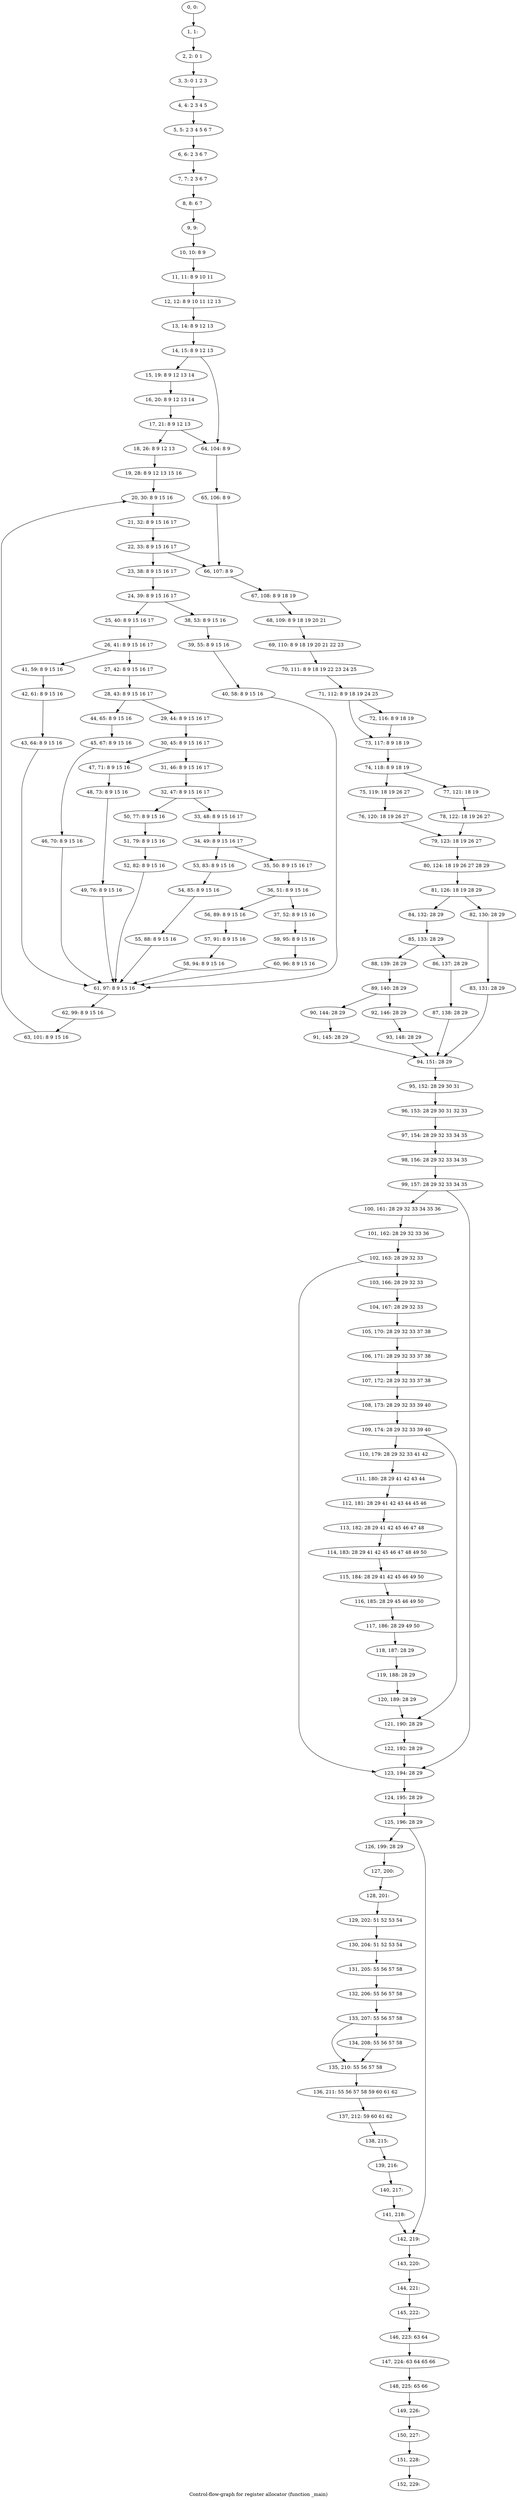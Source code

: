 digraph G {
graph [label="Control-flow-graph for register allocator (function _main)"]
0[label="0, 0: "];
1[label="1, 1: "];
2[label="2, 2: 0 1 "];
3[label="3, 3: 0 1 2 3 "];
4[label="4, 4: 2 3 4 5 "];
5[label="5, 5: 2 3 4 5 6 7 "];
6[label="6, 6: 2 3 6 7 "];
7[label="7, 7: 2 3 6 7 "];
8[label="8, 8: 6 7 "];
9[label="9, 9: "];
10[label="10, 10: 8 9 "];
11[label="11, 11: 8 9 10 11 "];
12[label="12, 12: 8 9 10 11 12 13 "];
13[label="13, 14: 8 9 12 13 "];
14[label="14, 15: 8 9 12 13 "];
15[label="15, 19: 8 9 12 13 14 "];
16[label="16, 20: 8 9 12 13 14 "];
17[label="17, 21: 8 9 12 13 "];
18[label="18, 26: 8 9 12 13 "];
19[label="19, 28: 8 9 12 13 15 16 "];
20[label="20, 30: 8 9 15 16 "];
21[label="21, 32: 8 9 15 16 17 "];
22[label="22, 33: 8 9 15 16 17 "];
23[label="23, 38: 8 9 15 16 17 "];
24[label="24, 39: 8 9 15 16 17 "];
25[label="25, 40: 8 9 15 16 17 "];
26[label="26, 41: 8 9 15 16 17 "];
27[label="27, 42: 8 9 15 16 17 "];
28[label="28, 43: 8 9 15 16 17 "];
29[label="29, 44: 8 9 15 16 17 "];
30[label="30, 45: 8 9 15 16 17 "];
31[label="31, 46: 8 9 15 16 17 "];
32[label="32, 47: 8 9 15 16 17 "];
33[label="33, 48: 8 9 15 16 17 "];
34[label="34, 49: 8 9 15 16 17 "];
35[label="35, 50: 8 9 15 16 17 "];
36[label="36, 51: 8 9 15 16 "];
37[label="37, 52: 8 9 15 16 "];
38[label="38, 53: 8 9 15 16 "];
39[label="39, 55: 8 9 15 16 "];
40[label="40, 58: 8 9 15 16 "];
41[label="41, 59: 8 9 15 16 "];
42[label="42, 61: 8 9 15 16 "];
43[label="43, 64: 8 9 15 16 "];
44[label="44, 65: 8 9 15 16 "];
45[label="45, 67: 8 9 15 16 "];
46[label="46, 70: 8 9 15 16 "];
47[label="47, 71: 8 9 15 16 "];
48[label="48, 73: 8 9 15 16 "];
49[label="49, 76: 8 9 15 16 "];
50[label="50, 77: 8 9 15 16 "];
51[label="51, 79: 8 9 15 16 "];
52[label="52, 82: 8 9 15 16 "];
53[label="53, 83: 8 9 15 16 "];
54[label="54, 85: 8 9 15 16 "];
55[label="55, 88: 8 9 15 16 "];
56[label="56, 89: 8 9 15 16 "];
57[label="57, 91: 8 9 15 16 "];
58[label="58, 94: 8 9 15 16 "];
59[label="59, 95: 8 9 15 16 "];
60[label="60, 96: 8 9 15 16 "];
61[label="61, 97: 8 9 15 16 "];
62[label="62, 99: 8 9 15 16 "];
63[label="63, 101: 8 9 15 16 "];
64[label="64, 104: 8 9 "];
65[label="65, 106: 8 9 "];
66[label="66, 107: 8 9 "];
67[label="67, 108: 8 9 18 19 "];
68[label="68, 109: 8 9 18 19 20 21 "];
69[label="69, 110: 8 9 18 19 20 21 22 23 "];
70[label="70, 111: 8 9 18 19 22 23 24 25 "];
71[label="71, 112: 8 9 18 19 24 25 "];
72[label="72, 116: 8 9 18 19 "];
73[label="73, 117: 8 9 18 19 "];
74[label="74, 118: 8 9 18 19 "];
75[label="75, 119: 18 19 26 27 "];
76[label="76, 120: 18 19 26 27 "];
77[label="77, 121: 18 19 "];
78[label="78, 122: 18 19 26 27 "];
79[label="79, 123: 18 19 26 27 "];
80[label="80, 124: 18 19 26 27 28 29 "];
81[label="81, 126: 18 19 28 29 "];
82[label="82, 130: 28 29 "];
83[label="83, 131: 28 29 "];
84[label="84, 132: 28 29 "];
85[label="85, 133: 28 29 "];
86[label="86, 137: 28 29 "];
87[label="87, 138: 28 29 "];
88[label="88, 139: 28 29 "];
89[label="89, 140: 28 29 "];
90[label="90, 144: 28 29 "];
91[label="91, 145: 28 29 "];
92[label="92, 146: 28 29 "];
93[label="93, 148: 28 29 "];
94[label="94, 151: 28 29 "];
95[label="95, 152: 28 29 30 31 "];
96[label="96, 153: 28 29 30 31 32 33 "];
97[label="97, 154: 28 29 32 33 34 35 "];
98[label="98, 156: 28 29 32 33 34 35 "];
99[label="99, 157: 28 29 32 33 34 35 "];
100[label="100, 161: 28 29 32 33 34 35 36 "];
101[label="101, 162: 28 29 32 33 36 "];
102[label="102, 163: 28 29 32 33 "];
103[label="103, 166: 28 29 32 33 "];
104[label="104, 167: 28 29 32 33 "];
105[label="105, 170: 28 29 32 33 37 38 "];
106[label="106, 171: 28 29 32 33 37 38 "];
107[label="107, 172: 28 29 32 33 37 38 "];
108[label="108, 173: 28 29 32 33 39 40 "];
109[label="109, 174: 28 29 32 33 39 40 "];
110[label="110, 179: 28 29 32 33 41 42 "];
111[label="111, 180: 28 29 41 42 43 44 "];
112[label="112, 181: 28 29 41 42 43 44 45 46 "];
113[label="113, 182: 28 29 41 42 45 46 47 48 "];
114[label="114, 183: 28 29 41 42 45 46 47 48 49 50 "];
115[label="115, 184: 28 29 41 42 45 46 49 50 "];
116[label="116, 185: 28 29 45 46 49 50 "];
117[label="117, 186: 28 29 49 50 "];
118[label="118, 187: 28 29 "];
119[label="119, 188: 28 29 "];
120[label="120, 189: 28 29 "];
121[label="121, 190: 28 29 "];
122[label="122, 192: 28 29 "];
123[label="123, 194: 28 29 "];
124[label="124, 195: 28 29 "];
125[label="125, 196: 28 29 "];
126[label="126, 199: 28 29 "];
127[label="127, 200: "];
128[label="128, 201: "];
129[label="129, 202: 51 52 53 54 "];
130[label="130, 204: 51 52 53 54 "];
131[label="131, 205: 55 56 57 58 "];
132[label="132, 206: 55 56 57 58 "];
133[label="133, 207: 55 56 57 58 "];
134[label="134, 208: 55 56 57 58 "];
135[label="135, 210: 55 56 57 58 "];
136[label="136, 211: 55 56 57 58 59 60 61 62 "];
137[label="137, 212: 59 60 61 62 "];
138[label="138, 215: "];
139[label="139, 216: "];
140[label="140, 217: "];
141[label="141, 218: "];
142[label="142, 219: "];
143[label="143, 220: "];
144[label="144, 221: "];
145[label="145, 222: "];
146[label="146, 223: 63 64 "];
147[label="147, 224: 63 64 65 66 "];
148[label="148, 225: 65 66 "];
149[label="149, 226: "];
150[label="150, 227: "];
151[label="151, 228: "];
152[label="152, 229: "];
0->1 ;
1->2 ;
2->3 ;
3->4 ;
4->5 ;
5->6 ;
6->7 ;
7->8 ;
8->9 ;
9->10 ;
10->11 ;
11->12 ;
12->13 ;
13->14 ;
14->15 ;
14->64 ;
15->16 ;
16->17 ;
17->18 ;
17->64 ;
18->19 ;
19->20 ;
20->21 ;
21->22 ;
22->23 ;
22->66 ;
23->24 ;
24->25 ;
24->38 ;
25->26 ;
26->27 ;
26->41 ;
27->28 ;
28->29 ;
28->44 ;
29->30 ;
30->31 ;
30->47 ;
31->32 ;
32->33 ;
32->50 ;
33->34 ;
34->35 ;
34->53 ;
35->36 ;
36->37 ;
36->56 ;
37->59 ;
38->39 ;
39->40 ;
40->61 ;
41->42 ;
42->43 ;
43->61 ;
44->45 ;
45->46 ;
46->61 ;
47->48 ;
48->49 ;
49->61 ;
50->51 ;
51->52 ;
52->61 ;
53->54 ;
54->55 ;
55->61 ;
56->57 ;
57->58 ;
58->61 ;
59->60 ;
60->61 ;
61->62 ;
62->63 ;
63->20 ;
64->65 ;
65->66 ;
66->67 ;
67->68 ;
68->69 ;
69->70 ;
70->71 ;
71->72 ;
71->73 ;
72->73 ;
73->74 ;
74->75 ;
74->77 ;
75->76 ;
76->79 ;
77->78 ;
78->79 ;
79->80 ;
80->81 ;
81->82 ;
81->84 ;
82->83 ;
83->94 ;
84->85 ;
85->86 ;
85->88 ;
86->87 ;
87->94 ;
88->89 ;
89->90 ;
89->92 ;
90->91 ;
91->94 ;
92->93 ;
93->94 ;
94->95 ;
95->96 ;
96->97 ;
97->98 ;
98->99 ;
99->100 ;
99->123 ;
100->101 ;
101->102 ;
102->103 ;
102->123 ;
103->104 ;
104->105 ;
105->106 ;
106->107 ;
107->108 ;
108->109 ;
109->110 ;
109->121 ;
110->111 ;
111->112 ;
112->113 ;
113->114 ;
114->115 ;
115->116 ;
116->117 ;
117->118 ;
118->119 ;
119->120 ;
120->121 ;
121->122 ;
122->123 ;
123->124 ;
124->125 ;
125->126 ;
125->142 ;
126->127 ;
127->128 ;
128->129 ;
129->130 ;
130->131 ;
131->132 ;
132->133 ;
133->134 ;
133->135 ;
134->135 ;
135->136 ;
136->137 ;
137->138 ;
138->139 ;
139->140 ;
140->141 ;
141->142 ;
142->143 ;
143->144 ;
144->145 ;
145->146 ;
146->147 ;
147->148 ;
148->149 ;
149->150 ;
150->151 ;
151->152 ;
}
